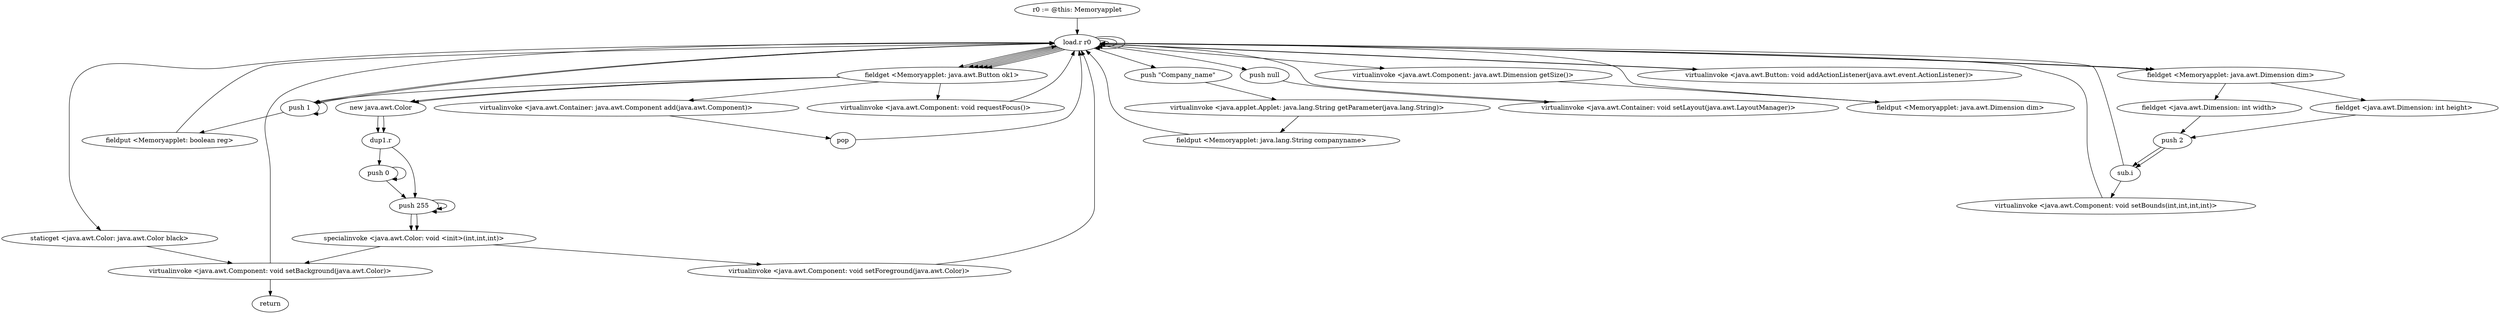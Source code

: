 digraph "" {
    "r0 := @this: Memoryapplet"
    "load.r r0"
    "r0 := @this: Memoryapplet"->"load.r r0";
    "push 1"
    "load.r r0"->"push 1";
    "fieldput <Memoryapplet: boolean reg>"
    "push 1"->"fieldput <Memoryapplet: boolean reg>";
    "fieldput <Memoryapplet: boolean reg>"->"load.r r0";
    "load.r r0"->"load.r r0";
    "push \"Company_name\""
    "load.r r0"->"push \"Company_name\"";
    "virtualinvoke <java.applet.Applet: java.lang.String getParameter(java.lang.String)>"
    "push \"Company_name\""->"virtualinvoke <java.applet.Applet: java.lang.String getParameter(java.lang.String)>";
    "fieldput <Memoryapplet: java.lang.String companyname>"
    "virtualinvoke <java.applet.Applet: java.lang.String getParameter(java.lang.String)>"->"fieldput <Memoryapplet: java.lang.String companyname>";
    "fieldput <Memoryapplet: java.lang.String companyname>"->"load.r r0";
    "push null"
    "load.r r0"->"push null";
    "virtualinvoke <java.awt.Container: void setLayout(java.awt.LayoutManager)>"
    "push null"->"virtualinvoke <java.awt.Container: void setLayout(java.awt.LayoutManager)>";
    "virtualinvoke <java.awt.Container: void setLayout(java.awt.LayoutManager)>"->"load.r r0";
    "load.r r0"->"load.r r0";
    "virtualinvoke <java.awt.Component: java.awt.Dimension getSize()>"
    "load.r r0"->"virtualinvoke <java.awt.Component: java.awt.Dimension getSize()>";
    "fieldput <Memoryapplet: java.awt.Dimension dim>"
    "virtualinvoke <java.awt.Component: java.awt.Dimension getSize()>"->"fieldput <Memoryapplet: java.awt.Dimension dim>";
    "fieldput <Memoryapplet: java.awt.Dimension dim>"->"load.r r0";
    "fieldget <Memoryapplet: java.awt.Button ok1>"
    "load.r r0"->"fieldget <Memoryapplet: java.awt.Button ok1>";
    "fieldget <Memoryapplet: java.awt.Button ok1>"->"load.r r0";
    "virtualinvoke <java.awt.Button: void addActionListener(java.awt.event.ActionListener)>"
    "load.r r0"->"virtualinvoke <java.awt.Button: void addActionListener(java.awt.event.ActionListener)>";
    "virtualinvoke <java.awt.Button: void addActionListener(java.awt.event.ActionListener)>"->"load.r r0";
    "load.r r0"->"fieldget <Memoryapplet: java.awt.Button ok1>";
    "virtualinvoke <java.awt.Component: void requestFocus()>"
    "fieldget <Memoryapplet: java.awt.Button ok1>"->"virtualinvoke <java.awt.Component: void requestFocus()>";
    "virtualinvoke <java.awt.Component: void requestFocus()>"->"load.r r0";
    "load.r r0"->"fieldget <Memoryapplet: java.awt.Button ok1>";
    "new java.awt.Color"
    "fieldget <Memoryapplet: java.awt.Button ok1>"->"new java.awt.Color";
    "dup1.r"
    "new java.awt.Color"->"dup1.r";
    "push 0"
    "dup1.r"->"push 0";
    "push 0"->"push 0";
    "push 255"
    "push 0"->"push 255";
    "specialinvoke <java.awt.Color: void <init>(int,int,int)>"
    "push 255"->"specialinvoke <java.awt.Color: void <init>(int,int,int)>";
    "virtualinvoke <java.awt.Component: void setBackground(java.awt.Color)>"
    "specialinvoke <java.awt.Color: void <init>(int,int,int)>"->"virtualinvoke <java.awt.Component: void setBackground(java.awt.Color)>";
    "virtualinvoke <java.awt.Component: void setBackground(java.awt.Color)>"->"load.r r0";
    "load.r r0"->"fieldget <Memoryapplet: java.awt.Button ok1>";
    "fieldget <Memoryapplet: java.awt.Button ok1>"->"new java.awt.Color";
    "new java.awt.Color"->"dup1.r";
    "dup1.r"->"push 255";
    "push 255"->"push 255";
    "push 255"->"push 255";
    "push 255"->"specialinvoke <java.awt.Color: void <init>(int,int,int)>";
    "virtualinvoke <java.awt.Component: void setForeground(java.awt.Color)>"
    "specialinvoke <java.awt.Color: void <init>(int,int,int)>"->"virtualinvoke <java.awt.Component: void setForeground(java.awt.Color)>";
    "virtualinvoke <java.awt.Component: void setForeground(java.awt.Color)>"->"load.r r0";
    "load.r r0"->"fieldget <Memoryapplet: java.awt.Button ok1>";
    "fieldget <Memoryapplet: java.awt.Button ok1>"->"push 1";
    "push 1"->"push 1";
    "push 1"->"load.r r0";
    "fieldget <Memoryapplet: java.awt.Dimension dim>"
    "load.r r0"->"fieldget <Memoryapplet: java.awt.Dimension dim>";
    "fieldget <java.awt.Dimension: int width>"
    "fieldget <Memoryapplet: java.awt.Dimension dim>"->"fieldget <java.awt.Dimension: int width>";
    "push 2"
    "fieldget <java.awt.Dimension: int width>"->"push 2";
    "sub.i"
    "push 2"->"sub.i";
    "sub.i"->"load.r r0";
    "load.r r0"->"fieldget <Memoryapplet: java.awt.Dimension dim>";
    "fieldget <java.awt.Dimension: int height>"
    "fieldget <Memoryapplet: java.awt.Dimension dim>"->"fieldget <java.awt.Dimension: int height>";
    "fieldget <java.awt.Dimension: int height>"->"push 2";
    "push 2"->"sub.i";
    "virtualinvoke <java.awt.Component: void setBounds(int,int,int,int)>"
    "sub.i"->"virtualinvoke <java.awt.Component: void setBounds(int,int,int,int)>";
    "virtualinvoke <java.awt.Component: void setBounds(int,int,int,int)>"->"load.r r0";
    "load.r r0"->"load.r r0";
    "load.r r0"->"fieldget <Memoryapplet: java.awt.Button ok1>";
    "virtualinvoke <java.awt.Container: java.awt.Component add(java.awt.Component)>"
    "fieldget <Memoryapplet: java.awt.Button ok1>"->"virtualinvoke <java.awt.Container: java.awt.Component add(java.awt.Component)>";
    "pop"
    "virtualinvoke <java.awt.Container: java.awt.Component add(java.awt.Component)>"->"pop";
    "pop"->"load.r r0";
    "staticget <java.awt.Color: java.awt.Color black>"
    "load.r r0"->"staticget <java.awt.Color: java.awt.Color black>";
    "staticget <java.awt.Color: java.awt.Color black>"->"virtualinvoke <java.awt.Component: void setBackground(java.awt.Color)>";
    "return"
    "virtualinvoke <java.awt.Component: void setBackground(java.awt.Color)>"->"return";
}
